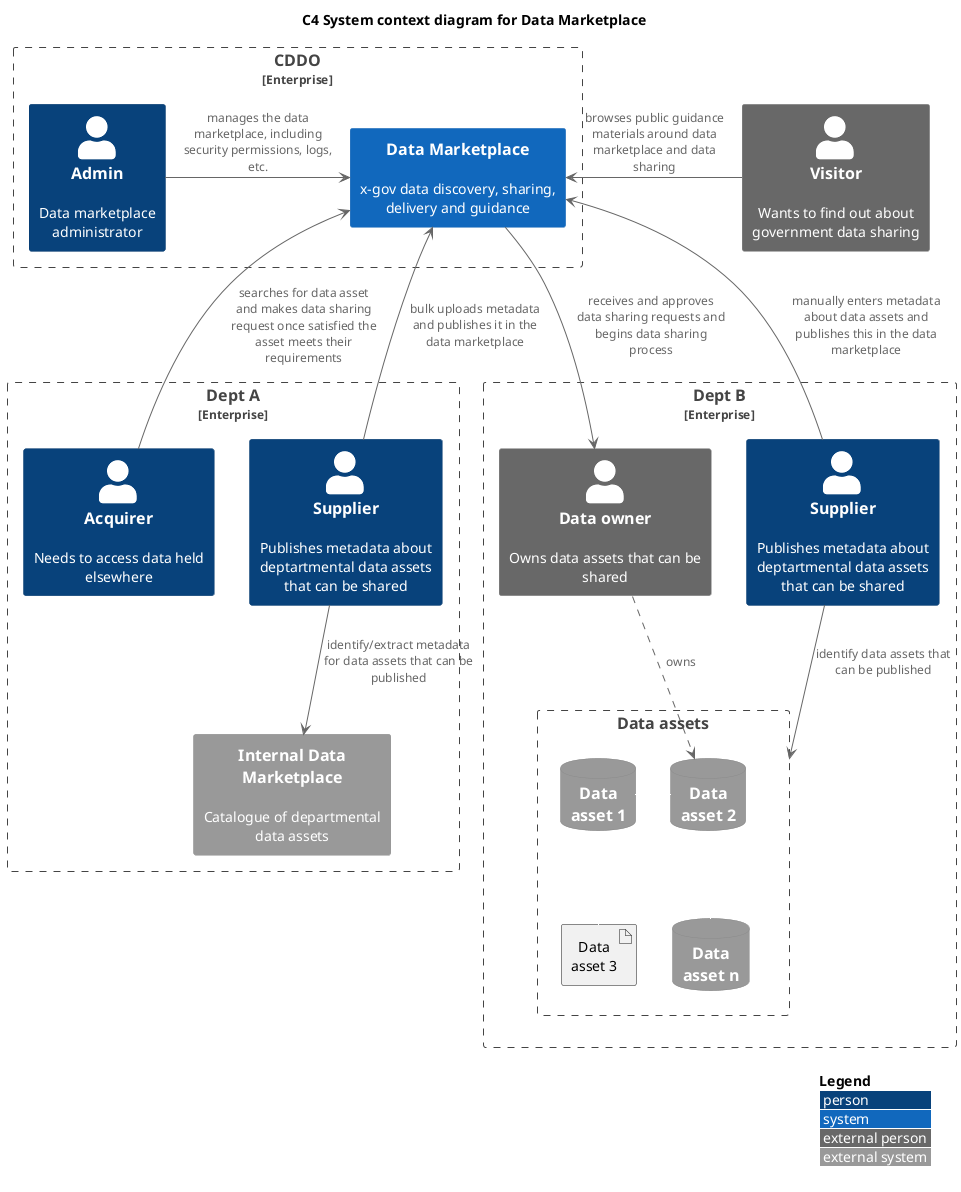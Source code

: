 @startuml dm-c4-context 
!include <C4/C4_Context>

LAYOUT_TOP_DOWN()
'LAYOUT_AS_SKETCH()
LAYOUT_WITH_LEGEND()

title C4 System context diagram for Data Marketplace

Enterprise_Boundary(cddo, "CDDO") {
  Person(admin, "Admin", "Data marketplace administrator")
  System(dm, "Data Marketplace", "x-gov data discovery, sharing, delivery and guidance")
  admin -> dm : manages the data marketplace, including security permissions, logs, etc.
}

Enterprise_Boundary(depA, "Dept A"){
  Person(acquirerA, "Acquirer", "Needs to access data held elsewhere")
  Person(supplierA, "Supplier", "Publishes metadata about deptartmental data assets that can be shared")
  System_Ext(dmA, "Internal Data Marketplace", "Catalogue of departmental data assets")
}

Enterprise_Boundary(depB, "Dept B"){
  Person_Ext(ownerB, "Data owner", "Owns data assets that can be shared")
  Person(supplierB, "Supplier", "Publishes metadata about deptartmental data assets that can be shared")
  System_Ext(dmA, "Internal Data Marketplace", "Catalogue of departmental data assets")
  Boundary(dataassetsB, "Data assets") {
    SystemDb_Ext(dbB1,"Data\nasset 1")
    SystemDb_Ext(dbB2,"Data\nasset 2")
    Artifact "Data\nasset 3" as dbB3
    SystemDb_Ext(dbBn,"Data\nasset n")

    dbB1 -[#hidden] dbB2
    dbB1 -[#hidden]- dbB3
    dbB2 -[#hidden]- dbBn
  }
  ownerB ..> dbB2 : owns
}

Person_Ext(visitor, "Visitor", "Wants to find out about government data sharing")

supplierA --> dmA : identify/extract metadata for data assets that can be published
supplierA -up-> dm : bulk uploads metadata and publishes it in the data marketplace

supplierB --> dataassetsB : identify data assets that can be published
supplierB -up-> dm : manually enters metadata about data assets and publishes this in the data marketplace

acquirerA -up-> dm : searches for data asset and makes data sharing request once satisfied the asset meets their requirements
dm --> ownerB : receives and approves data sharing requests and begins data sharing process

dm <- visitor : browses public guidance materials around data marketplace and data sharing

@enduml